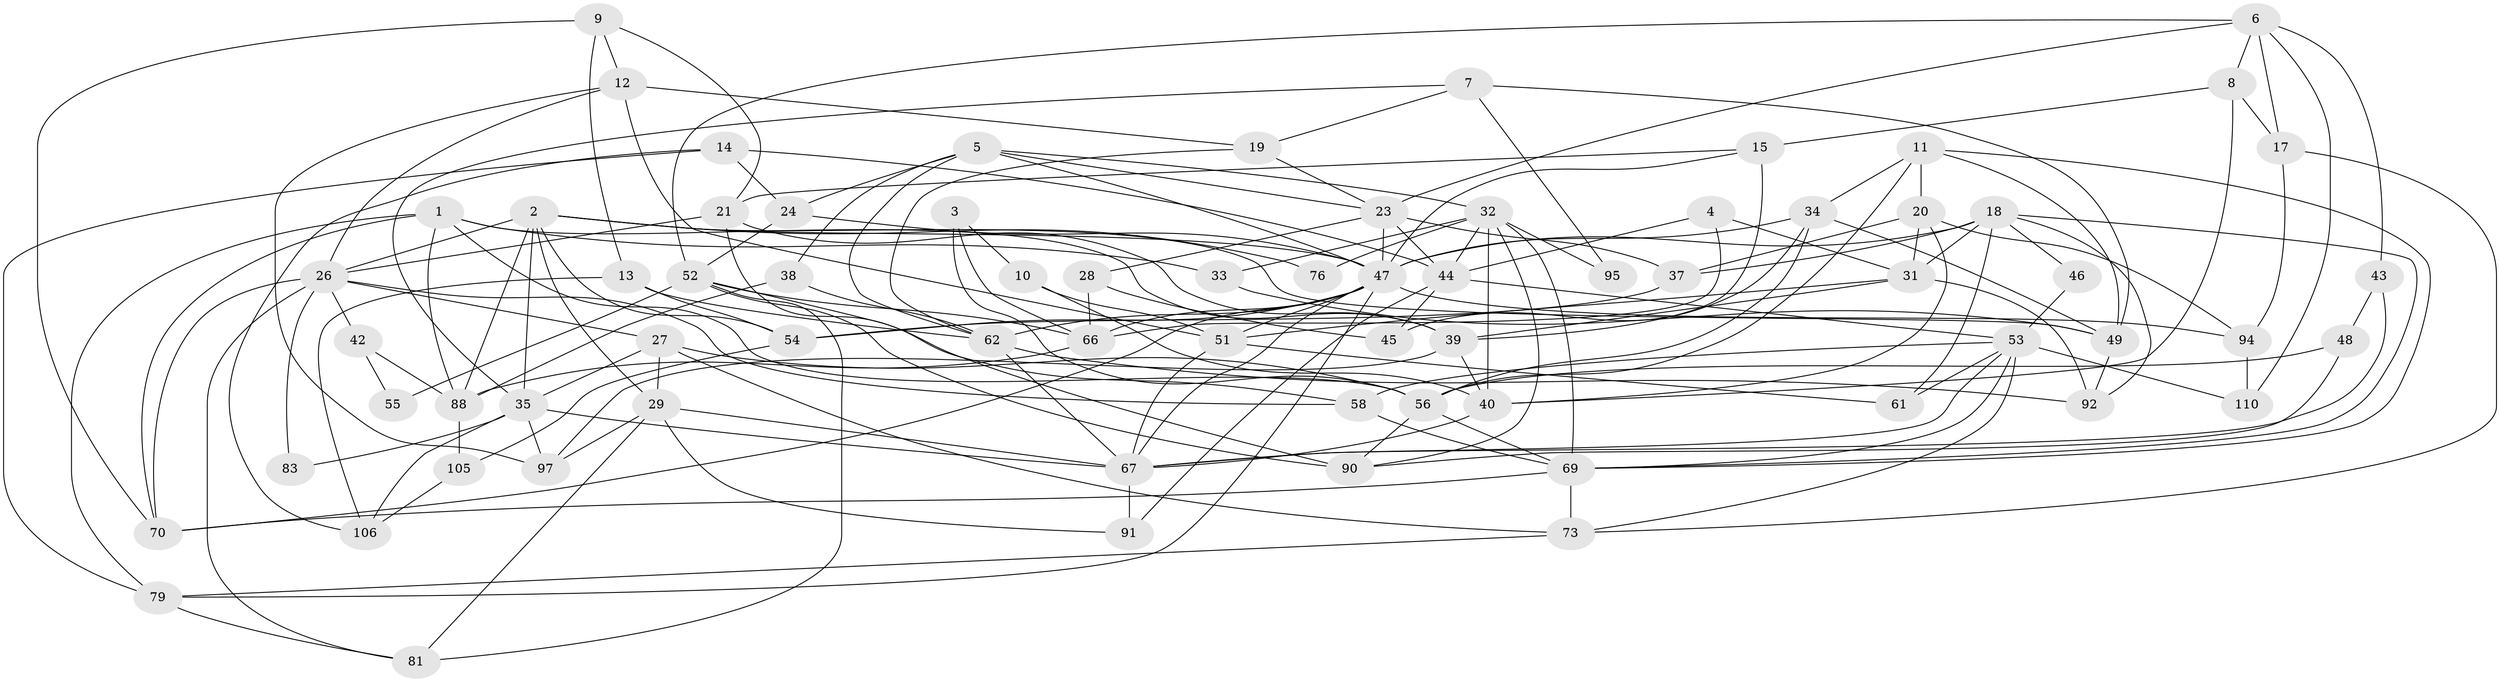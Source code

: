 // Generated by graph-tools (version 1.1) at 2025/52/02/27/25 19:52:08]
// undirected, 71 vertices, 176 edges
graph export_dot {
graph [start="1"]
  node [color=gray90,style=filled];
  1 [super="+30"];
  2 [super="+98"];
  3 [super="+59"];
  4;
  5 [super="+41"];
  6 [super="+107"];
  7 [super="+16"];
  8 [super="+22"];
  9;
  10;
  11 [super="+85"];
  12 [super="+86"];
  13 [super="+99"];
  14 [super="+25"];
  15 [super="+78"];
  17;
  18 [super="+109"];
  19;
  20;
  21 [super="+63"];
  23 [super="+80"];
  24;
  26 [super="+50"];
  27;
  28;
  29 [super="+68"];
  31 [super="+72"];
  32 [super="+64"];
  33;
  34 [super="+36"];
  35 [super="+93"];
  37 [super="+89"];
  38;
  39 [super="+65"];
  40;
  42;
  43 [super="+104"];
  44 [super="+108"];
  45;
  46;
  47 [super="+77"];
  48;
  49 [super="+96"];
  51 [super="+74"];
  52 [super="+101"];
  53 [super="+57"];
  54 [super="+60"];
  55;
  56 [super="+84"];
  58 [super="+82"];
  61;
  62 [super="+103"];
  66;
  67 [super="+75"];
  69 [super="+71"];
  70;
  73;
  76;
  79;
  81 [super="+87"];
  83;
  88 [super="+100"];
  90 [super="+102"];
  91;
  92;
  94;
  95;
  97;
  105;
  106;
  110;
  1 -- 70;
  1 -- 79;
  1 -- 88;
  1 -- 39;
  1 -- 33;
  1 -- 56;
  2 -- 35;
  2 -- 88;
  2 -- 49;
  2 -- 54 [weight=2];
  2 -- 26;
  2 -- 76;
  2 -- 29;
  2 -- 47;
  3 -- 66;
  3 -- 56;
  3 -- 10;
  4 -- 66;
  4 -- 31;
  4 -- 44;
  5 -- 62;
  5 -- 32;
  5 -- 38;
  5 -- 23;
  5 -- 24;
  5 -- 47;
  6 -- 17;
  6 -- 110;
  6 -- 8;
  6 -- 52;
  6 -- 43;
  6 -- 23;
  7 -- 49;
  7 -- 95;
  7 -- 35;
  7 -- 19;
  8 -- 40;
  8 -- 15 [weight=2];
  8 -- 17;
  9 -- 70;
  9 -- 13;
  9 -- 12;
  9 -- 21;
  10 -- 40;
  10 -- 51;
  11 -- 49;
  11 -- 20;
  11 -- 69;
  11 -- 34;
  11 -- 56;
  12 -- 19;
  12 -- 26;
  12 -- 97;
  12 -- 51;
  13 -- 62;
  13 -- 54;
  13 -- 106;
  14 -- 24;
  14 -- 106;
  14 -- 79;
  14 -- 44;
  15 -- 21;
  15 -- 47;
  15 -- 39;
  17 -- 94;
  17 -- 73;
  18 -- 37;
  18 -- 31;
  18 -- 47;
  18 -- 61;
  18 -- 69;
  18 -- 92;
  18 -- 46;
  19 -- 23;
  19 -- 62;
  20 -- 40;
  20 -- 31;
  20 -- 37;
  20 -- 94;
  21 -- 39;
  21 -- 90;
  21 -- 26;
  23 -- 37;
  23 -- 44 [weight=2];
  23 -- 28;
  23 -- 47;
  24 -- 47;
  24 -- 52;
  26 -- 70;
  26 -- 42;
  26 -- 58;
  26 -- 81;
  26 -- 83;
  26 -- 27;
  27 -- 73;
  27 -- 29;
  27 -- 35;
  27 -- 56;
  28 -- 45;
  28 -- 66;
  29 -- 91;
  29 -- 97;
  29 -- 67;
  29 -- 81;
  31 -- 51;
  31 -- 92;
  31 -- 39;
  32 -- 69;
  32 -- 33;
  32 -- 76;
  32 -- 95;
  32 -- 40;
  32 -- 90;
  32 -- 44;
  33 -- 49;
  34 -- 45;
  34 -- 47;
  34 -- 49;
  34 -- 56;
  35 -- 67;
  35 -- 83;
  35 -- 97;
  35 -- 106;
  37 -- 54;
  38 -- 62;
  38 -- 88;
  39 -- 97;
  39 -- 40;
  40 -- 67;
  42 -- 55;
  42 -- 88;
  43 -- 48;
  43 -- 67;
  44 -- 45;
  44 -- 91;
  44 -- 53;
  46 -- 53;
  47 -- 51;
  47 -- 62;
  47 -- 66;
  47 -- 79;
  47 -- 70;
  47 -- 54;
  47 -- 94;
  47 -- 67;
  48 -- 56;
  48 -- 90;
  49 -- 92;
  51 -- 67;
  51 -- 61;
  52 -- 55;
  52 -- 66;
  52 -- 90 [weight=2];
  52 -- 81;
  52 -- 58;
  53 -- 61;
  53 -- 67;
  53 -- 73;
  53 -- 110;
  53 -- 58;
  53 -- 69;
  54 -- 105;
  56 -- 69;
  56 -- 90;
  58 -- 69;
  62 -- 67;
  62 -- 92;
  66 -- 88;
  67 -- 91;
  69 -- 70;
  69 -- 73;
  73 -- 79;
  79 -- 81;
  88 -- 105;
  94 -- 110;
  105 -- 106;
}
